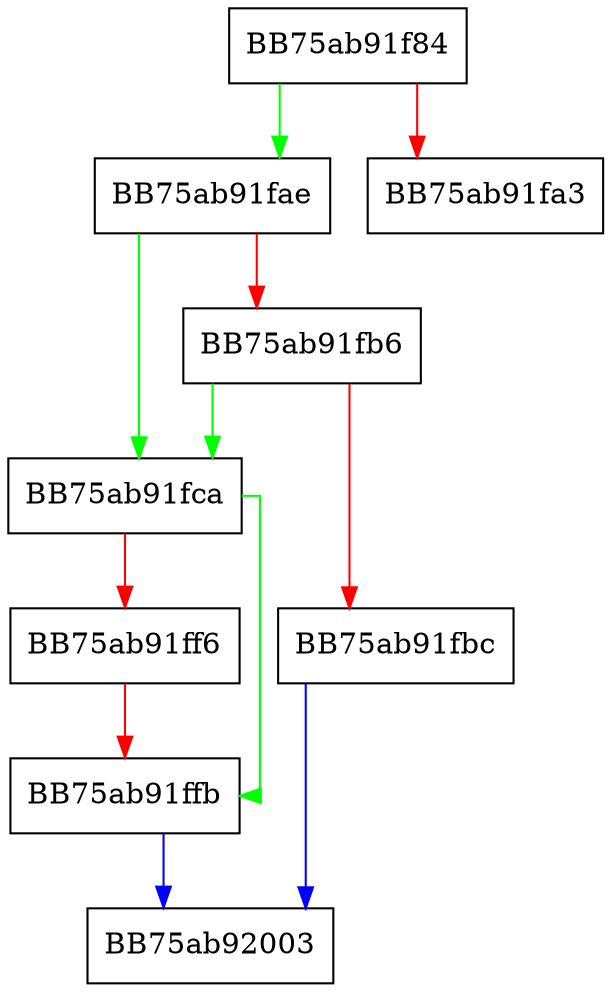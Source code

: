 digraph StringRead {
  node [shape="box"];
  graph [splines=ortho];
  BB75ab91f84 -> BB75ab91fae [color="green"];
  BB75ab91f84 -> BB75ab91fa3 [color="red"];
  BB75ab91fae -> BB75ab91fca [color="green"];
  BB75ab91fae -> BB75ab91fb6 [color="red"];
  BB75ab91fb6 -> BB75ab91fca [color="green"];
  BB75ab91fb6 -> BB75ab91fbc [color="red"];
  BB75ab91fbc -> BB75ab92003 [color="blue"];
  BB75ab91fca -> BB75ab91ffb [color="green"];
  BB75ab91fca -> BB75ab91ff6 [color="red"];
  BB75ab91ff6 -> BB75ab91ffb [color="red"];
  BB75ab91ffb -> BB75ab92003 [color="blue"];
}